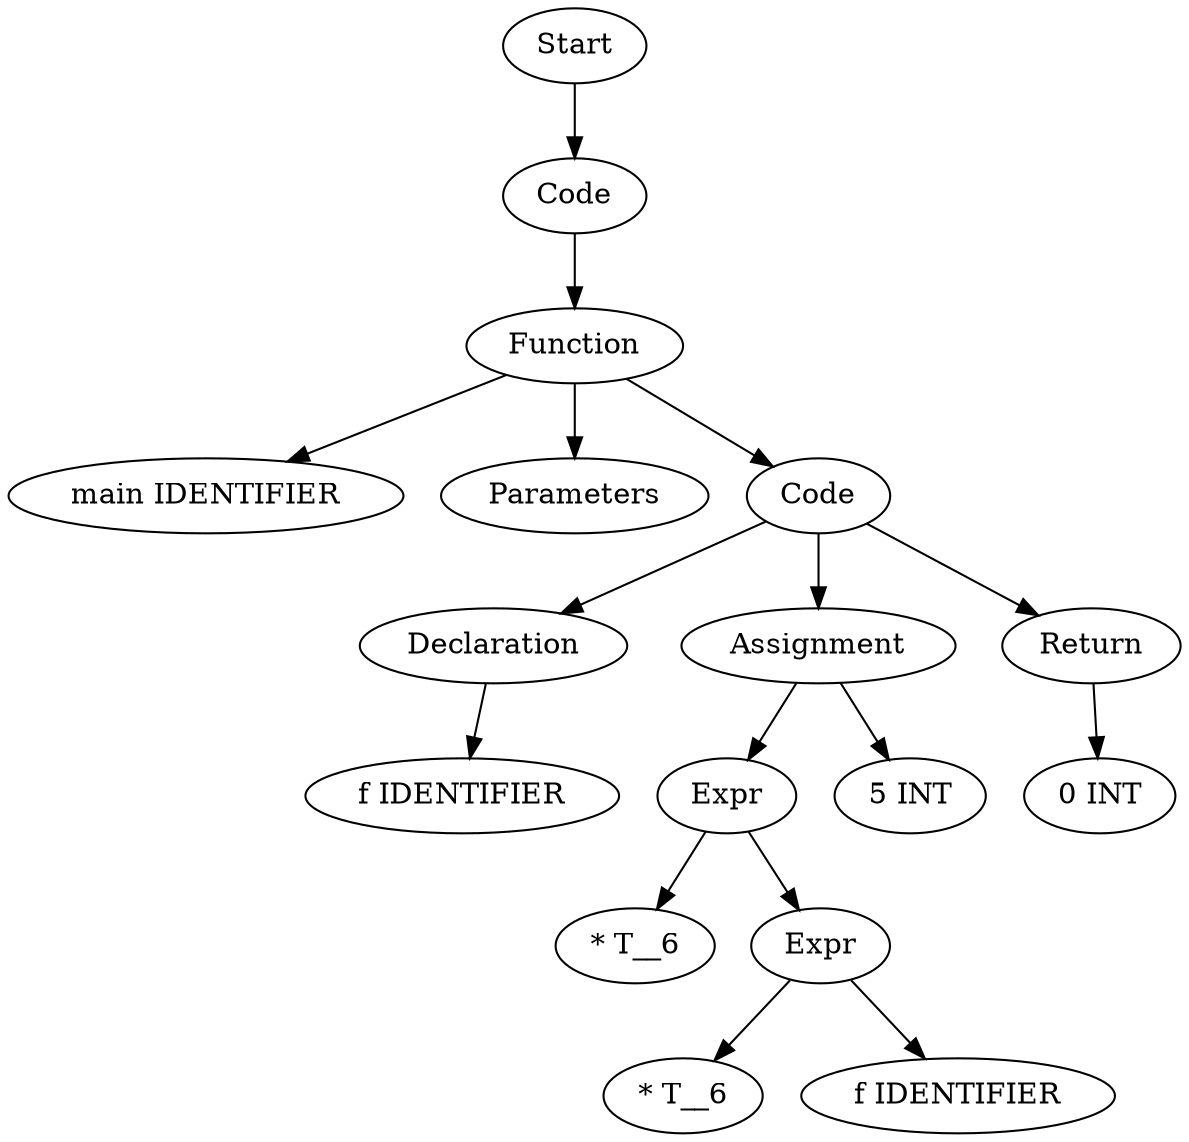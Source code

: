 digraph AST {
  "132721218027584" [label="Start"];
  "132721218027584" -> "132721218031376";
  "132721218031376" [label="Code"];
  "132721218031376" -> "132721218042752";
  "132721218042752" [label="Function"];
  "132721218042752" -> "132721218029600";
  "132721218042752" -> "132721218032672";
  "132721218042752" -> "132721218179504";
  "132721218029600" [label="main IDENTIFIER"];
  "132721218032672" [label="Parameters"];
  "132721218179504" [label="Code"];
  "132721218179504" -> "132721218181904";
  "132721218179504" -> "132721218179168";
  "132721218179504" -> "132721218179552";
  "132721218181904" [label="Declaration"];
  "132721218181904" -> "132721218175376";
  "132721218175376" [label="f IDENTIFIER"];
  "132721218179168" [label="Assignment"];
  "132721218179168" -> "132721218176240";
  "132721218179168" -> "132721218175856";
  "132721218176240" [label="Expr"];
  "132721218176240" -> "132721218175280";
  "132721218176240" -> "132721218176624";
  "132721218175280" [label="* T__6"];
  "132721218176624" [label="Expr"];
  "132721218176624" -> "132721218180848";
  "132721218176624" -> "132721218180416";
  "132721218180848" [label="* T__6"];
  "132721218180416" [label="f IDENTIFIER"];
  "132721218175856" [label="5 INT"];
  "132721218179552" [label="Return"];
  "132721218179552" -> "132721218182624";
  "132721218182624" [label="0 INT"];
}
